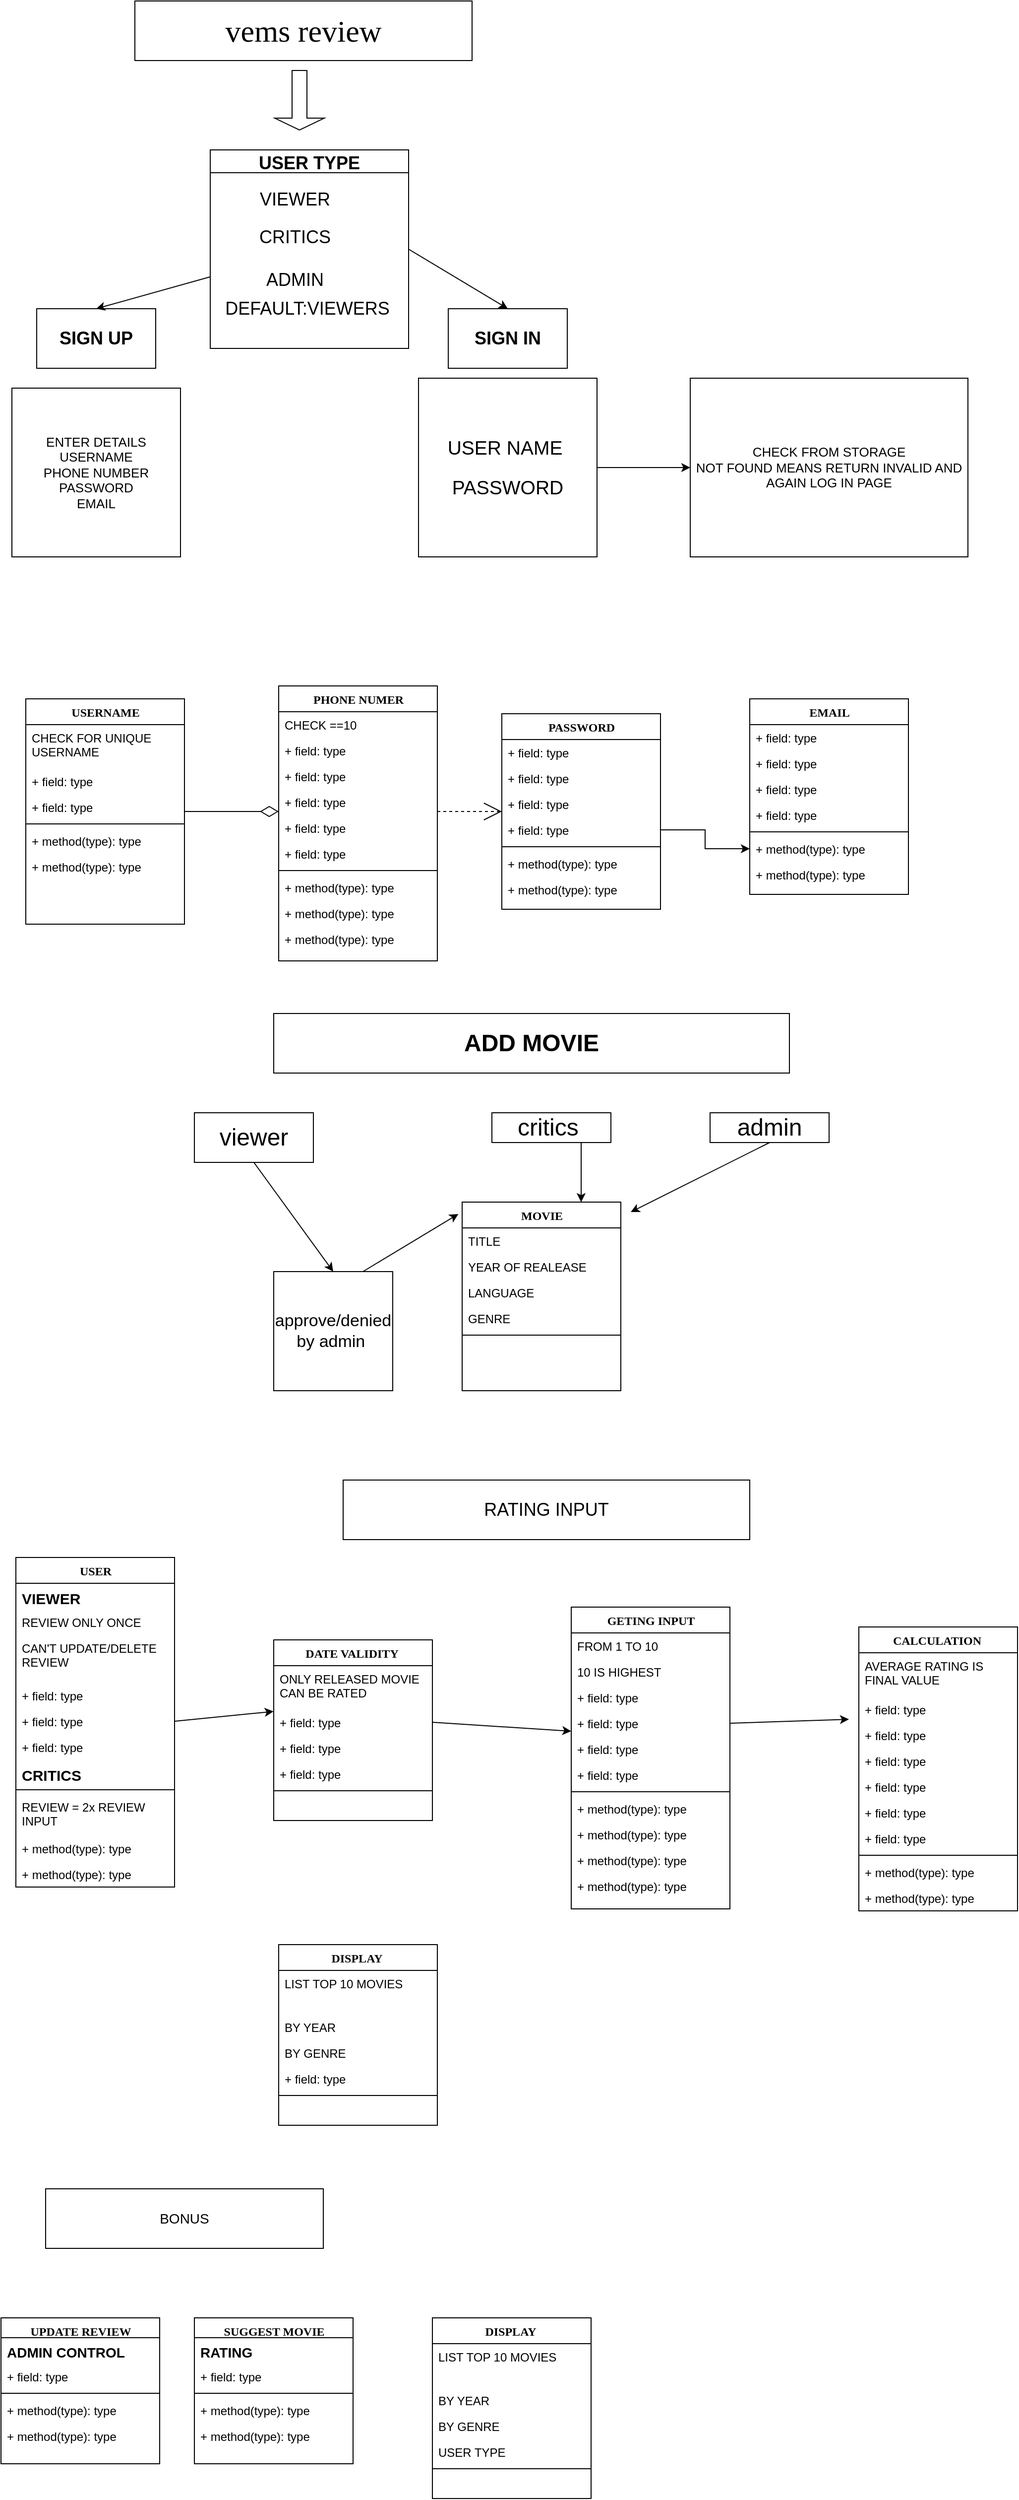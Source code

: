 <mxfile version="20.5.1" type="github">
  <diagram name="Page-1" id="9f46799a-70d6-7492-0946-bef42562c5a5">
    <mxGraphModel dx="2076" dy="2000" grid="1" gridSize="10" guides="1" tooltips="1" connect="1" arrows="1" fold="1" page="1" pageScale="1" pageWidth="1100" pageHeight="850" background="none" math="0" shadow="0">
      <root>
        <mxCell id="0" />
        <mxCell id="1" parent="0" />
        <mxCell id="78961159f06e98e8-17" value="USERNAME" style="swimlane;html=1;fontStyle=1;align=center;verticalAlign=top;childLayout=stackLayout;horizontal=1;startSize=26;horizontalStack=0;resizeParent=1;resizeLast=0;collapsible=1;marginBottom=0;swimlaneFillColor=#ffffff;rounded=0;shadow=0;comic=0;labelBackgroundColor=none;strokeWidth=1;fillColor=none;fontFamily=Verdana;fontSize=12" parent="1" vertex="1">
          <mxGeometry x="100" y="-137" width="160" height="227" as="geometry" />
        </mxCell>
        <mxCell id="78961159f06e98e8-23" value="CHECK FOR UNIQUE USERNAME" style="text;html=1;strokeColor=none;fillColor=none;align=left;verticalAlign=top;spacingLeft=4;spacingRight=4;whiteSpace=wrap;overflow=hidden;rotatable=0;points=[[0,0.5],[1,0.5]];portConstraint=eastwest;" parent="78961159f06e98e8-17" vertex="1">
          <mxGeometry y="26" width="160" height="44" as="geometry" />
        </mxCell>
        <mxCell id="78961159f06e98e8-26" value="+ field: type" style="text;html=1;strokeColor=none;fillColor=none;align=left;verticalAlign=top;spacingLeft=4;spacingRight=4;whiteSpace=wrap;overflow=hidden;rotatable=0;points=[[0,0.5],[1,0.5]];portConstraint=eastwest;" parent="78961159f06e98e8-17" vertex="1">
          <mxGeometry y="70" width="160" height="26" as="geometry" />
        </mxCell>
        <mxCell id="78961159f06e98e8-24" value="+ field: type" style="text;html=1;strokeColor=none;fillColor=none;align=left;verticalAlign=top;spacingLeft=4;spacingRight=4;whiteSpace=wrap;overflow=hidden;rotatable=0;points=[[0,0.5],[1,0.5]];portConstraint=eastwest;" parent="78961159f06e98e8-17" vertex="1">
          <mxGeometry y="96" width="160" height="26" as="geometry" />
        </mxCell>
        <mxCell id="78961159f06e98e8-19" value="" style="line;html=1;strokeWidth=1;fillColor=none;align=left;verticalAlign=middle;spacingTop=-1;spacingLeft=3;spacingRight=3;rotatable=0;labelPosition=right;points=[];portConstraint=eastwest;" parent="78961159f06e98e8-17" vertex="1">
          <mxGeometry y="122" width="160" height="8" as="geometry" />
        </mxCell>
        <mxCell id="78961159f06e98e8-20" value="+ method(type): type" style="text;html=1;strokeColor=none;fillColor=none;align=left;verticalAlign=top;spacingLeft=4;spacingRight=4;whiteSpace=wrap;overflow=hidden;rotatable=0;points=[[0,0.5],[1,0.5]];portConstraint=eastwest;" parent="78961159f06e98e8-17" vertex="1">
          <mxGeometry y="130" width="160" height="26" as="geometry" />
        </mxCell>
        <mxCell id="78961159f06e98e8-27" value="+ method(type): type" style="text;html=1;strokeColor=none;fillColor=none;align=left;verticalAlign=top;spacingLeft=4;spacingRight=4;whiteSpace=wrap;overflow=hidden;rotatable=0;points=[[0,0.5],[1,0.5]];portConstraint=eastwest;" parent="78961159f06e98e8-17" vertex="1">
          <mxGeometry y="156" width="160" height="26" as="geometry" />
        </mxCell>
        <mxCell id="78961159f06e98e8-122" style="edgeStyle=elbowEdgeStyle;html=1;labelBackgroundColor=none;startFill=0;startSize=8;endArrow=open;endFill=0;endSize=16;fontFamily=Verdana;fontSize=12;elbow=vertical;dashed=1;" parent="1" source="78961159f06e98e8-30" target="78961159f06e98e8-43" edge="1">
          <mxGeometry relative="1" as="geometry" />
        </mxCell>
        <mxCell id="78961159f06e98e8-30" value="PHONE NUMER" style="swimlane;html=1;fontStyle=1;align=center;verticalAlign=top;childLayout=stackLayout;horizontal=1;startSize=26;horizontalStack=0;resizeParent=1;resizeLast=0;collapsible=1;marginBottom=0;swimlaneFillColor=#ffffff;rounded=0;shadow=0;comic=0;labelBackgroundColor=none;strokeWidth=1;fillColor=none;fontFamily=Verdana;fontSize=12" parent="1" vertex="1">
          <mxGeometry x="355" y="-150" width="160" height="277" as="geometry" />
        </mxCell>
        <mxCell id="78961159f06e98e8-31" value="CHECK ==10" style="text;html=1;strokeColor=none;fillColor=none;align=left;verticalAlign=top;spacingLeft=4;spacingRight=4;whiteSpace=wrap;overflow=hidden;rotatable=0;points=[[0,0.5],[1,0.5]];portConstraint=eastwest;" parent="78961159f06e98e8-30" vertex="1">
          <mxGeometry y="26" width="160" height="26" as="geometry" />
        </mxCell>
        <mxCell id="78961159f06e98e8-32" value="+ field: type" style="text;html=1;strokeColor=none;fillColor=none;align=left;verticalAlign=top;spacingLeft=4;spacingRight=4;whiteSpace=wrap;overflow=hidden;rotatable=0;points=[[0,0.5],[1,0.5]];portConstraint=eastwest;" parent="78961159f06e98e8-30" vertex="1">
          <mxGeometry y="52" width="160" height="26" as="geometry" />
        </mxCell>
        <mxCell id="78961159f06e98e8-33" value="+ field: type" style="text;html=1;strokeColor=none;fillColor=none;align=left;verticalAlign=top;spacingLeft=4;spacingRight=4;whiteSpace=wrap;overflow=hidden;rotatable=0;points=[[0,0.5],[1,0.5]];portConstraint=eastwest;" parent="78961159f06e98e8-30" vertex="1">
          <mxGeometry y="78" width="160" height="26" as="geometry" />
        </mxCell>
        <mxCell id="78961159f06e98e8-34" value="+ field: type" style="text;html=1;strokeColor=none;fillColor=none;align=left;verticalAlign=top;spacingLeft=4;spacingRight=4;whiteSpace=wrap;overflow=hidden;rotatable=0;points=[[0,0.5],[1,0.5]];portConstraint=eastwest;" parent="78961159f06e98e8-30" vertex="1">
          <mxGeometry y="104" width="160" height="26" as="geometry" />
        </mxCell>
        <mxCell id="78961159f06e98e8-36" value="+ field: type" style="text;html=1;strokeColor=none;fillColor=none;align=left;verticalAlign=top;spacingLeft=4;spacingRight=4;whiteSpace=wrap;overflow=hidden;rotatable=0;points=[[0,0.5],[1,0.5]];portConstraint=eastwest;" parent="78961159f06e98e8-30" vertex="1">
          <mxGeometry y="130" width="160" height="26" as="geometry" />
        </mxCell>
        <mxCell id="78961159f06e98e8-37" value="+ field: type" style="text;html=1;strokeColor=none;fillColor=none;align=left;verticalAlign=top;spacingLeft=4;spacingRight=4;whiteSpace=wrap;overflow=hidden;rotatable=0;points=[[0,0.5],[1,0.5]];portConstraint=eastwest;" parent="78961159f06e98e8-30" vertex="1">
          <mxGeometry y="156" width="160" height="26" as="geometry" />
        </mxCell>
        <mxCell id="78961159f06e98e8-38" value="" style="line;html=1;strokeWidth=1;fillColor=none;align=left;verticalAlign=middle;spacingTop=-1;spacingLeft=3;spacingRight=3;rotatable=0;labelPosition=right;points=[];portConstraint=eastwest;" parent="78961159f06e98e8-30" vertex="1">
          <mxGeometry y="182" width="160" height="8" as="geometry" />
        </mxCell>
        <mxCell id="78961159f06e98e8-39" value="+ method(type): type" style="text;html=1;strokeColor=none;fillColor=none;align=left;verticalAlign=top;spacingLeft=4;spacingRight=4;whiteSpace=wrap;overflow=hidden;rotatable=0;points=[[0,0.5],[1,0.5]];portConstraint=eastwest;" parent="78961159f06e98e8-30" vertex="1">
          <mxGeometry y="190" width="160" height="26" as="geometry" />
        </mxCell>
        <mxCell id="78961159f06e98e8-40" value="+ method(type): type" style="text;html=1;strokeColor=none;fillColor=none;align=left;verticalAlign=top;spacingLeft=4;spacingRight=4;whiteSpace=wrap;overflow=hidden;rotatable=0;points=[[0,0.5],[1,0.5]];portConstraint=eastwest;" parent="78961159f06e98e8-30" vertex="1">
          <mxGeometry y="216" width="160" height="26" as="geometry" />
        </mxCell>
        <mxCell id="78961159f06e98e8-42" value="+ method(type): type" style="text;html=1;strokeColor=none;fillColor=none;align=left;verticalAlign=top;spacingLeft=4;spacingRight=4;whiteSpace=wrap;overflow=hidden;rotatable=0;points=[[0,0.5],[1,0.5]];portConstraint=eastwest;" parent="78961159f06e98e8-30" vertex="1">
          <mxGeometry y="242" width="160" height="26" as="geometry" />
        </mxCell>
        <mxCell id="78961159f06e98e8-43" value="PASSWORD" style="swimlane;html=1;fontStyle=1;align=center;verticalAlign=top;childLayout=stackLayout;horizontal=1;startSize=26;horizontalStack=0;resizeParent=1;resizeLast=0;collapsible=1;marginBottom=0;swimlaneFillColor=#ffffff;rounded=0;shadow=0;comic=0;labelBackgroundColor=none;strokeWidth=1;fillColor=none;fontFamily=Verdana;fontSize=12" parent="1" vertex="1">
          <mxGeometry x="580" y="-122" width="160" height="197" as="geometry" />
        </mxCell>
        <mxCell id="78961159f06e98e8-44" value="+ field: type" style="text;html=1;strokeColor=none;fillColor=none;align=left;verticalAlign=top;spacingLeft=4;spacingRight=4;whiteSpace=wrap;overflow=hidden;rotatable=0;points=[[0,0.5],[1,0.5]];portConstraint=eastwest;" parent="78961159f06e98e8-43" vertex="1">
          <mxGeometry y="26" width="160" height="26" as="geometry" />
        </mxCell>
        <mxCell id="78961159f06e98e8-45" value="+ field: type" style="text;html=1;strokeColor=none;fillColor=none;align=left;verticalAlign=top;spacingLeft=4;spacingRight=4;whiteSpace=wrap;overflow=hidden;rotatable=0;points=[[0,0.5],[1,0.5]];portConstraint=eastwest;" parent="78961159f06e98e8-43" vertex="1">
          <mxGeometry y="52" width="160" height="26" as="geometry" />
        </mxCell>
        <mxCell id="78961159f06e98e8-49" value="+ field: type" style="text;html=1;strokeColor=none;fillColor=none;align=left;verticalAlign=top;spacingLeft=4;spacingRight=4;whiteSpace=wrap;overflow=hidden;rotatable=0;points=[[0,0.5],[1,0.5]];portConstraint=eastwest;" parent="78961159f06e98e8-43" vertex="1">
          <mxGeometry y="78" width="160" height="26" as="geometry" />
        </mxCell>
        <mxCell id="78961159f06e98e8-50" value="+ field: type" style="text;html=1;strokeColor=none;fillColor=none;align=left;verticalAlign=top;spacingLeft=4;spacingRight=4;whiteSpace=wrap;overflow=hidden;rotatable=0;points=[[0,0.5],[1,0.5]];portConstraint=eastwest;" parent="78961159f06e98e8-43" vertex="1">
          <mxGeometry y="104" width="160" height="26" as="geometry" />
        </mxCell>
        <mxCell id="78961159f06e98e8-51" value="" style="line;html=1;strokeWidth=1;fillColor=none;align=left;verticalAlign=middle;spacingTop=-1;spacingLeft=3;spacingRight=3;rotatable=0;labelPosition=right;points=[];portConstraint=eastwest;" parent="78961159f06e98e8-43" vertex="1">
          <mxGeometry y="130" width="160" height="8" as="geometry" />
        </mxCell>
        <mxCell id="78961159f06e98e8-52" value="+ method(type): type" style="text;html=1;strokeColor=none;fillColor=none;align=left;verticalAlign=top;spacingLeft=4;spacingRight=4;whiteSpace=wrap;overflow=hidden;rotatable=0;points=[[0,0.5],[1,0.5]];portConstraint=eastwest;" parent="78961159f06e98e8-43" vertex="1">
          <mxGeometry y="138" width="160" height="26" as="geometry" />
        </mxCell>
        <mxCell id="78961159f06e98e8-53" value="+ method(type): type" style="text;html=1;strokeColor=none;fillColor=none;align=left;verticalAlign=top;spacingLeft=4;spacingRight=4;whiteSpace=wrap;overflow=hidden;rotatable=0;points=[[0,0.5],[1,0.5]];portConstraint=eastwest;" parent="78961159f06e98e8-43" vertex="1">
          <mxGeometry y="164" width="160" height="26" as="geometry" />
        </mxCell>
        <mxCell id="78961159f06e98e8-56" value="MOVIE" style="swimlane;html=1;fontStyle=1;align=center;verticalAlign=top;childLayout=stackLayout;horizontal=1;startSize=26;horizontalStack=0;resizeParent=1;resizeLast=0;collapsible=1;marginBottom=0;swimlaneFillColor=#ffffff;rounded=0;shadow=0;comic=0;labelBackgroundColor=none;strokeWidth=1;fillColor=none;fontFamily=Verdana;fontSize=12" parent="1" vertex="1">
          <mxGeometry x="540" y="370" width="160" height="190" as="geometry" />
        </mxCell>
        <mxCell id="78961159f06e98e8-58" value="TITLE" style="text;html=1;strokeColor=none;fillColor=none;align=left;verticalAlign=top;spacingLeft=4;spacingRight=4;whiteSpace=wrap;overflow=hidden;rotatable=0;points=[[0,0.5],[1,0.5]];portConstraint=eastwest;" parent="78961159f06e98e8-56" vertex="1">
          <mxGeometry y="26" width="160" height="26" as="geometry" />
        </mxCell>
        <mxCell id="78961159f06e98e8-57" value="YEAR OF REALEASE" style="text;html=1;strokeColor=none;fillColor=none;align=left;verticalAlign=top;spacingLeft=4;spacingRight=4;whiteSpace=wrap;overflow=hidden;rotatable=0;points=[[0,0.5],[1,0.5]];portConstraint=eastwest;" parent="78961159f06e98e8-56" vertex="1">
          <mxGeometry y="52" width="160" height="26" as="geometry" />
        </mxCell>
        <mxCell id="78961159f06e98e8-59" value="LANGUAGE" style="text;html=1;strokeColor=none;fillColor=none;align=left;verticalAlign=top;spacingLeft=4;spacingRight=4;whiteSpace=wrap;overflow=hidden;rotatable=0;points=[[0,0.5],[1,0.5]];portConstraint=eastwest;" parent="78961159f06e98e8-56" vertex="1">
          <mxGeometry y="78" width="160" height="26" as="geometry" />
        </mxCell>
        <mxCell id="78961159f06e98e8-61" value="GENRE" style="text;html=1;strokeColor=none;fillColor=none;align=left;verticalAlign=top;spacingLeft=4;spacingRight=4;whiteSpace=wrap;overflow=hidden;rotatable=0;points=[[0,0.5],[1,0.5]];portConstraint=eastwest;" parent="78961159f06e98e8-56" vertex="1">
          <mxGeometry y="104" width="160" height="26" as="geometry" />
        </mxCell>
        <mxCell id="78961159f06e98e8-64" value="" style="line;html=1;strokeWidth=1;fillColor=none;align=left;verticalAlign=middle;spacingTop=-1;spacingLeft=3;spacingRight=3;rotatable=0;labelPosition=right;points=[];portConstraint=eastwest;" parent="78961159f06e98e8-56" vertex="1">
          <mxGeometry y="130" width="160" height="8" as="geometry" />
        </mxCell>
        <mxCell id="78961159f06e98e8-69" value="USER" style="swimlane;html=1;fontStyle=1;align=center;verticalAlign=top;childLayout=stackLayout;horizontal=1;startSize=26;horizontalStack=0;resizeParent=1;resizeLast=0;collapsible=1;marginBottom=0;swimlaneFillColor=#ffffff;rounded=0;shadow=0;comic=0;labelBackgroundColor=none;strokeWidth=1;fillColor=none;fontFamily=Verdana;fontSize=12" parent="1" vertex="1">
          <mxGeometry x="90" y="728.0" width="160" height="332" as="geometry" />
        </mxCell>
        <mxCell id="78961159f06e98e8-75" value="&lt;b&gt;&lt;font style=&quot;font-size: 15px;&quot;&gt;VIEWER&lt;/font&gt;&lt;/b&gt;" style="text;html=1;strokeColor=none;fillColor=none;align=left;verticalAlign=top;spacingLeft=4;spacingRight=4;whiteSpace=wrap;overflow=hidden;rotatable=0;points=[[0,0.5],[1,0.5]];portConstraint=eastwest;" parent="78961159f06e98e8-69" vertex="1">
          <mxGeometry y="26" width="160" height="26" as="geometry" />
        </mxCell>
        <mxCell id="78961159f06e98e8-70" value="REVIEW ONLY ONCE" style="text;html=1;strokeColor=none;fillColor=none;align=left;verticalAlign=top;spacingLeft=4;spacingRight=4;whiteSpace=wrap;overflow=hidden;rotatable=0;points=[[0,0.5],[1,0.5]];portConstraint=eastwest;" parent="78961159f06e98e8-69" vertex="1">
          <mxGeometry y="52" width="160" height="26" as="geometry" />
        </mxCell>
        <mxCell id="78961159f06e98e8-72" value="CAN&#39;T UPDATE/DELETE REVIEW" style="text;html=1;strokeColor=none;fillColor=none;align=left;verticalAlign=top;spacingLeft=4;spacingRight=4;whiteSpace=wrap;overflow=hidden;rotatable=0;points=[[0,0.5],[1,0.5]];portConstraint=eastwest;" parent="78961159f06e98e8-69" vertex="1">
          <mxGeometry y="78" width="160" height="48" as="geometry" />
        </mxCell>
        <mxCell id="78961159f06e98e8-74" value="+ field: type" style="text;html=1;strokeColor=none;fillColor=none;align=left;verticalAlign=top;spacingLeft=4;spacingRight=4;whiteSpace=wrap;overflow=hidden;rotatable=0;points=[[0,0.5],[1,0.5]];portConstraint=eastwest;" parent="78961159f06e98e8-69" vertex="1">
          <mxGeometry y="126" width="160" height="26" as="geometry" />
        </mxCell>
        <mxCell id="78961159f06e98e8-71" value="+ field: type" style="text;html=1;strokeColor=none;fillColor=none;align=left;verticalAlign=top;spacingLeft=4;spacingRight=4;whiteSpace=wrap;overflow=hidden;rotatable=0;points=[[0,0.5],[1,0.5]];portConstraint=eastwest;" parent="78961159f06e98e8-69" vertex="1">
          <mxGeometry y="152" width="160" height="26" as="geometry" />
        </mxCell>
        <mxCell id="78961159f06e98e8-76" value="+ field: type" style="text;html=1;strokeColor=none;fillColor=none;align=left;verticalAlign=top;spacingLeft=4;spacingRight=4;whiteSpace=wrap;overflow=hidden;rotatable=0;points=[[0,0.5],[1,0.5]];portConstraint=eastwest;" parent="78961159f06e98e8-69" vertex="1">
          <mxGeometry y="178" width="160" height="26" as="geometry" />
        </mxCell>
        <mxCell id="78961159f06e98e8-78" value="&lt;b&gt;&lt;font style=&quot;font-size: 15px;&quot;&gt;CRITICS&lt;/font&gt;&lt;/b&gt;" style="text;html=1;strokeColor=none;fillColor=none;align=left;verticalAlign=top;spacingLeft=4;spacingRight=4;whiteSpace=wrap;overflow=hidden;rotatable=0;points=[[0,0.5],[1,0.5]];portConstraint=eastwest;" parent="78961159f06e98e8-69" vertex="1">
          <mxGeometry y="204" width="160" height="26" as="geometry" />
        </mxCell>
        <mxCell id="78961159f06e98e8-77" value="" style="line;html=1;strokeWidth=1;fillColor=none;align=left;verticalAlign=middle;spacingTop=-1;spacingLeft=3;spacingRight=3;rotatable=0;labelPosition=right;points=[];portConstraint=eastwest;" parent="78961159f06e98e8-69" vertex="1">
          <mxGeometry y="230" width="160" height="8" as="geometry" />
        </mxCell>
        <mxCell id="78961159f06e98e8-79" value="REVIEW = 2x REVIEW INPUT" style="text;html=1;strokeColor=none;fillColor=none;align=left;verticalAlign=top;spacingLeft=4;spacingRight=4;whiteSpace=wrap;overflow=hidden;rotatable=0;points=[[0,0.5],[1,0.5]];portConstraint=eastwest;" parent="78961159f06e98e8-69" vertex="1">
          <mxGeometry y="238" width="160" height="42" as="geometry" />
        </mxCell>
        <mxCell id="78961159f06e98e8-80" value="+ method(type): type" style="text;html=1;strokeColor=none;fillColor=none;align=left;verticalAlign=top;spacingLeft=4;spacingRight=4;whiteSpace=wrap;overflow=hidden;rotatable=0;points=[[0,0.5],[1,0.5]];portConstraint=eastwest;" parent="78961159f06e98e8-69" vertex="1">
          <mxGeometry y="280" width="160" height="26" as="geometry" />
        </mxCell>
        <mxCell id="78961159f06e98e8-81" value="+ method(type): type" style="text;html=1;strokeColor=none;fillColor=none;align=left;verticalAlign=top;spacingLeft=4;spacingRight=4;whiteSpace=wrap;overflow=hidden;rotatable=0;points=[[0,0.5],[1,0.5]];portConstraint=eastwest;" parent="78961159f06e98e8-69" vertex="1">
          <mxGeometry y="306" width="160" height="26" as="geometry" />
        </mxCell>
        <mxCell id="78961159f06e98e8-82" value="CALCULATION&amp;nbsp;" style="swimlane;html=1;fontStyle=1;align=center;verticalAlign=top;childLayout=stackLayout;horizontal=1;startSize=26;horizontalStack=0;resizeParent=1;resizeLast=0;collapsible=1;marginBottom=0;swimlaneFillColor=#ffffff;rounded=0;shadow=0;comic=0;labelBackgroundColor=none;strokeWidth=1;fillColor=none;fontFamily=Verdana;fontSize=12" parent="1" vertex="1">
          <mxGeometry x="940" y="798" width="160" height="286" as="geometry" />
        </mxCell>
        <mxCell id="78961159f06e98e8-83" value="AVERAGE RATING IS FINAL VALUE" style="text;html=1;strokeColor=none;fillColor=none;align=left;verticalAlign=top;spacingLeft=4;spacingRight=4;whiteSpace=wrap;overflow=hidden;rotatable=0;points=[[0,0.5],[1,0.5]];portConstraint=eastwest;" parent="78961159f06e98e8-82" vertex="1">
          <mxGeometry y="26" width="160" height="44" as="geometry" />
        </mxCell>
        <mxCell id="78961159f06e98e8-84" value="+ field: type" style="text;html=1;strokeColor=none;fillColor=none;align=left;verticalAlign=top;spacingLeft=4;spacingRight=4;whiteSpace=wrap;overflow=hidden;rotatable=0;points=[[0,0.5],[1,0.5]];portConstraint=eastwest;" parent="78961159f06e98e8-82" vertex="1">
          <mxGeometry y="70" width="160" height="26" as="geometry" />
        </mxCell>
        <mxCell id="78961159f06e98e8-85" value="+ field: type" style="text;html=1;strokeColor=none;fillColor=none;align=left;verticalAlign=top;spacingLeft=4;spacingRight=4;whiteSpace=wrap;overflow=hidden;rotatable=0;points=[[0,0.5],[1,0.5]];portConstraint=eastwest;" parent="78961159f06e98e8-82" vertex="1">
          <mxGeometry y="96" width="160" height="26" as="geometry" />
        </mxCell>
        <mxCell id="78961159f06e98e8-86" value="+ field: type" style="text;html=1;strokeColor=none;fillColor=none;align=left;verticalAlign=top;spacingLeft=4;spacingRight=4;whiteSpace=wrap;overflow=hidden;rotatable=0;points=[[0,0.5],[1,0.5]];portConstraint=eastwest;" parent="78961159f06e98e8-82" vertex="1">
          <mxGeometry y="122" width="160" height="26" as="geometry" />
        </mxCell>
        <mxCell id="78961159f06e98e8-87" value="+ field: type" style="text;html=1;strokeColor=none;fillColor=none;align=left;verticalAlign=top;spacingLeft=4;spacingRight=4;whiteSpace=wrap;overflow=hidden;rotatable=0;points=[[0,0.5],[1,0.5]];portConstraint=eastwest;" parent="78961159f06e98e8-82" vertex="1">
          <mxGeometry y="148" width="160" height="26" as="geometry" />
        </mxCell>
        <mxCell id="78961159f06e98e8-88" value="+ field: type" style="text;html=1;strokeColor=none;fillColor=none;align=left;verticalAlign=top;spacingLeft=4;spacingRight=4;whiteSpace=wrap;overflow=hidden;rotatable=0;points=[[0,0.5],[1,0.5]];portConstraint=eastwest;" parent="78961159f06e98e8-82" vertex="1">
          <mxGeometry y="174" width="160" height="26" as="geometry" />
        </mxCell>
        <mxCell id="78961159f06e98e8-89" value="+ field: type" style="text;html=1;strokeColor=none;fillColor=none;align=left;verticalAlign=top;spacingLeft=4;spacingRight=4;whiteSpace=wrap;overflow=hidden;rotatable=0;points=[[0,0.5],[1,0.5]];portConstraint=eastwest;" parent="78961159f06e98e8-82" vertex="1">
          <mxGeometry y="200" width="160" height="26" as="geometry" />
        </mxCell>
        <mxCell id="78961159f06e98e8-90" value="" style="line;html=1;strokeWidth=1;fillColor=none;align=left;verticalAlign=middle;spacingTop=-1;spacingLeft=3;spacingRight=3;rotatable=0;labelPosition=right;points=[];portConstraint=eastwest;" parent="78961159f06e98e8-82" vertex="1">
          <mxGeometry y="226" width="160" height="8" as="geometry" />
        </mxCell>
        <mxCell id="78961159f06e98e8-91" value="+ method(type): type" style="text;html=1;strokeColor=none;fillColor=none;align=left;verticalAlign=top;spacingLeft=4;spacingRight=4;whiteSpace=wrap;overflow=hidden;rotatable=0;points=[[0,0.5],[1,0.5]];portConstraint=eastwest;" parent="78961159f06e98e8-82" vertex="1">
          <mxGeometry y="234" width="160" height="26" as="geometry" />
        </mxCell>
        <mxCell id="78961159f06e98e8-94" value="+ method(type): type" style="text;html=1;strokeColor=none;fillColor=none;align=left;verticalAlign=top;spacingLeft=4;spacingRight=4;whiteSpace=wrap;overflow=hidden;rotatable=0;points=[[0,0.5],[1,0.5]];portConstraint=eastwest;" parent="78961159f06e98e8-82" vertex="1">
          <mxGeometry y="260" width="160" height="26" as="geometry" />
        </mxCell>
        <mxCell id="78961159f06e98e8-95" value="DATE VALIDITY&amp;nbsp;" style="swimlane;html=1;fontStyle=1;align=center;verticalAlign=top;childLayout=stackLayout;horizontal=1;startSize=26;horizontalStack=0;resizeParent=1;resizeLast=0;collapsible=1;marginBottom=0;swimlaneFillColor=#ffffff;rounded=0;shadow=0;comic=0;labelBackgroundColor=none;strokeWidth=1;fillColor=none;fontFamily=Verdana;fontSize=12" parent="1" vertex="1">
          <mxGeometry x="350" y="811" width="160" height="182" as="geometry" />
        </mxCell>
        <mxCell id="78961159f06e98e8-96" value="ONLY RELEASED MOVIE CAN BE RATED" style="text;html=1;strokeColor=none;fillColor=none;align=left;verticalAlign=top;spacingLeft=4;spacingRight=4;whiteSpace=wrap;overflow=hidden;rotatable=0;points=[[0,0.5],[1,0.5]];portConstraint=eastwest;" parent="78961159f06e98e8-95" vertex="1">
          <mxGeometry y="26" width="160" height="44" as="geometry" />
        </mxCell>
        <mxCell id="78961159f06e98e8-97" value="+ field: type" style="text;html=1;strokeColor=none;fillColor=none;align=left;verticalAlign=top;spacingLeft=4;spacingRight=4;whiteSpace=wrap;overflow=hidden;rotatable=0;points=[[0,0.5],[1,0.5]];portConstraint=eastwest;" parent="78961159f06e98e8-95" vertex="1">
          <mxGeometry y="70" width="160" height="26" as="geometry" />
        </mxCell>
        <mxCell id="78961159f06e98e8-98" value="+ field: type" style="text;html=1;strokeColor=none;fillColor=none;align=left;verticalAlign=top;spacingLeft=4;spacingRight=4;whiteSpace=wrap;overflow=hidden;rotatable=0;points=[[0,0.5],[1,0.5]];portConstraint=eastwest;" parent="78961159f06e98e8-95" vertex="1">
          <mxGeometry y="96" width="160" height="26" as="geometry" />
        </mxCell>
        <mxCell id="78961159f06e98e8-102" value="+ field: type" style="text;html=1;strokeColor=none;fillColor=none;align=left;verticalAlign=top;spacingLeft=4;spacingRight=4;whiteSpace=wrap;overflow=hidden;rotatable=0;points=[[0,0.5],[1,0.5]];portConstraint=eastwest;" parent="78961159f06e98e8-95" vertex="1">
          <mxGeometry y="122" width="160" height="26" as="geometry" />
        </mxCell>
        <mxCell id="78961159f06e98e8-103" value="" style="line;html=1;strokeWidth=1;fillColor=none;align=left;verticalAlign=middle;spacingTop=-1;spacingLeft=3;spacingRight=3;rotatable=0;labelPosition=right;points=[];portConstraint=eastwest;" parent="78961159f06e98e8-95" vertex="1">
          <mxGeometry y="148" width="160" height="8" as="geometry" />
        </mxCell>
        <mxCell id="78961159f06e98e8-104" value="+ method(type): type" style="text;html=1;strokeColor=none;fillColor=none;align=left;verticalAlign=top;spacingLeft=4;spacingRight=4;whiteSpace=wrap;overflow=hidden;rotatable=0;points=[[0,0.5],[1,0.5]];portConstraint=eastwest;" parent="78961159f06e98e8-95" vertex="1">
          <mxGeometry y="156" width="160" height="6" as="geometry" />
        </mxCell>
        <mxCell id="78961159f06e98e8-108" value="UPDATE REVIEW" style="swimlane;html=1;fontStyle=1;align=center;verticalAlign=top;childLayout=stackLayout;horizontal=1;startSize=20;horizontalStack=0;resizeParent=1;resizeLast=0;collapsible=1;marginBottom=0;swimlaneFillColor=#ffffff;rounded=0;shadow=0;comic=0;labelBackgroundColor=none;strokeWidth=1;fillColor=none;fontFamily=Verdana;fontSize=12" parent="1" vertex="1">
          <mxGeometry x="75" y="1494.0" width="160" height="147" as="geometry" />
        </mxCell>
        <mxCell id="78961159f06e98e8-109" value="&lt;b&gt;&lt;font style=&quot;font-size: 14px;&quot;&gt;ADMIN CONTROL&lt;/font&gt;&lt;/b&gt;" style="text;html=1;strokeColor=none;fillColor=none;align=left;verticalAlign=top;spacingLeft=4;spacingRight=4;whiteSpace=wrap;overflow=hidden;rotatable=0;points=[[0,0.5],[1,0.5]];portConstraint=eastwest;" parent="78961159f06e98e8-108" vertex="1">
          <mxGeometry y="20" width="160" height="26" as="geometry" />
        </mxCell>
        <mxCell id="78961159f06e98e8-110" value="+ field: type" style="text;html=1;strokeColor=none;fillColor=none;align=left;verticalAlign=top;spacingLeft=4;spacingRight=4;whiteSpace=wrap;overflow=hidden;rotatable=0;points=[[0,0.5],[1,0.5]];portConstraint=eastwest;" parent="78961159f06e98e8-108" vertex="1">
          <mxGeometry y="46" width="160" height="26" as="geometry" />
        </mxCell>
        <mxCell id="78961159f06e98e8-116" value="" style="line;html=1;strokeWidth=1;fillColor=none;align=left;verticalAlign=middle;spacingTop=-1;spacingLeft=3;spacingRight=3;rotatable=0;labelPosition=right;points=[];portConstraint=eastwest;" parent="78961159f06e98e8-108" vertex="1">
          <mxGeometry y="72" width="160" height="8" as="geometry" />
        </mxCell>
        <mxCell id="78961159f06e98e8-117" value="+ method(type): type" style="text;html=1;strokeColor=none;fillColor=none;align=left;verticalAlign=top;spacingLeft=4;spacingRight=4;whiteSpace=wrap;overflow=hidden;rotatable=0;points=[[0,0.5],[1,0.5]];portConstraint=eastwest;" parent="78961159f06e98e8-108" vertex="1">
          <mxGeometry y="80" width="160" height="26" as="geometry" />
        </mxCell>
        <mxCell id="78961159f06e98e8-120" value="+ method(type): type" style="text;html=1;strokeColor=none;fillColor=none;align=left;verticalAlign=top;spacingLeft=4;spacingRight=4;whiteSpace=wrap;overflow=hidden;rotatable=0;points=[[0,0.5],[1,0.5]];portConstraint=eastwest;" parent="78961159f06e98e8-108" vertex="1">
          <mxGeometry y="106" width="160" height="26" as="geometry" />
        </mxCell>
        <mxCell id="78961159f06e98e8-121" style="edgeStyle=elbowEdgeStyle;html=1;labelBackgroundColor=none;startFill=0;startSize=8;endArrow=diamondThin;endFill=0;endSize=16;fontFamily=Verdana;fontSize=12;elbow=vertical;" parent="1" source="78961159f06e98e8-17" target="78961159f06e98e8-30" edge="1">
          <mxGeometry relative="1" as="geometry">
            <mxPoint x="260" y="39.882" as="sourcePoint" />
            <Array as="points">
              <mxPoint x="360" y="-23" />
            </Array>
          </mxGeometry>
        </mxCell>
        <mxCell id="sYFY0Qu50lyam46HtcYW-1" value="&lt;font face=&quot;Times New Roman&quot;&gt;&lt;span style=&quot;font-size: 31px;&quot;&gt;vems review&lt;/span&gt;&lt;/font&gt;" style="rounded=0;whiteSpace=wrap;html=1;" parent="1" vertex="1">
          <mxGeometry x="210" y="-840" width="340" height="60" as="geometry" />
        </mxCell>
        <mxCell id="sYFY0Qu50lyam46HtcYW-4" value="" style="shape=singleArrow;direction=south;whiteSpace=wrap;html=1;fontFamily=Times New Roman;fontSize=31;" parent="1" vertex="1">
          <mxGeometry x="351" y="-770" width="50" height="60" as="geometry" />
        </mxCell>
        <mxCell id="7-WyZozxblj0V6aCR82g-1" value="&lt;h2&gt;SIGN UP&lt;/h2&gt;" style="rounded=0;whiteSpace=wrap;html=1;" vertex="1" parent="1">
          <mxGeometry x="111" y="-530" width="120" height="60" as="geometry" />
        </mxCell>
        <mxCell id="7-WyZozxblj0V6aCR82g-2" value="&lt;b&gt;&lt;font style=&quot;font-size: 18px;&quot;&gt;SIGN IN&lt;/font&gt;&lt;/b&gt;" style="rounded=0;whiteSpace=wrap;html=1;" vertex="1" parent="1">
          <mxGeometry x="526" y="-530" width="120" height="60" as="geometry" />
        </mxCell>
        <mxCell id="7-WyZozxblj0V6aCR82g-3" value="ENTER DETAILS&lt;br&gt;USERNAME&lt;br&gt;PHONE NUMBER&lt;br&gt;PASSWORD&lt;br&gt;EMAIL" style="whiteSpace=wrap;html=1;aspect=fixed;fontSize=13;" vertex="1" parent="1">
          <mxGeometry x="86" y="-450" width="170" height="170" as="geometry" />
        </mxCell>
        <mxCell id="7-WyZozxblj0V6aCR82g-6" value="" style="edgeStyle=orthogonalEdgeStyle;rounded=0;orthogonalLoop=1;jettySize=auto;html=1;fontSize=13;entryX=0;entryY=0.5;entryDx=0;entryDy=0;" edge="1" parent="1" source="7-WyZozxblj0V6aCR82g-4" target="7-WyZozxblj0V6aCR82g-7">
          <mxGeometry relative="1" as="geometry">
            <mxPoint x="830" y="-380" as="targetPoint" />
          </mxGeometry>
        </mxCell>
        <mxCell id="7-WyZozxblj0V6aCR82g-4" value="&lt;h2&gt;&lt;span style=&quot;font-weight: normal;&quot;&gt;USER NAME&amp;nbsp;&lt;/span&gt;&lt;/h2&gt;&lt;h2&gt;&lt;span style=&quot;font-weight: normal;&quot;&gt;PASSWORD&lt;/span&gt;&lt;/h2&gt;" style="whiteSpace=wrap;html=1;aspect=fixed;fontSize=13;labelPosition=center;verticalLabelPosition=middle;align=center;verticalAlign=middle;" vertex="1" parent="1">
          <mxGeometry x="496" y="-460" width="180" height="180" as="geometry" />
        </mxCell>
        <mxCell id="7-WyZozxblj0V6aCR82g-7" value="CHECK FROM STORAGE&lt;br&gt;NOT FOUND MEANS RETURN INVALID AND AGAIN LOG IN PAGE" style="rounded=0;whiteSpace=wrap;html=1;fontSize=13;" vertex="1" parent="1">
          <mxGeometry x="770" y="-460" width="280" height="180" as="geometry" />
        </mxCell>
        <mxCell id="7-WyZozxblj0V6aCR82g-8" value="EMAIL" style="swimlane;html=1;fontStyle=1;align=center;verticalAlign=top;childLayout=stackLayout;horizontal=1;startSize=26;horizontalStack=0;resizeParent=1;resizeLast=0;collapsible=1;marginBottom=0;swimlaneFillColor=#ffffff;rounded=0;shadow=0;comic=0;labelBackgroundColor=none;strokeWidth=1;fillColor=none;fontFamily=Verdana;fontSize=12" vertex="1" parent="1">
          <mxGeometry x="830" y="-137" width="160" height="197" as="geometry" />
        </mxCell>
        <mxCell id="7-WyZozxblj0V6aCR82g-9" value="+ field: type" style="text;html=1;strokeColor=none;fillColor=none;align=left;verticalAlign=top;spacingLeft=4;spacingRight=4;whiteSpace=wrap;overflow=hidden;rotatable=0;points=[[0,0.5],[1,0.5]];portConstraint=eastwest;" vertex="1" parent="7-WyZozxblj0V6aCR82g-8">
          <mxGeometry y="26" width="160" height="26" as="geometry" />
        </mxCell>
        <mxCell id="7-WyZozxblj0V6aCR82g-10" value="+ field: type" style="text;html=1;strokeColor=none;fillColor=none;align=left;verticalAlign=top;spacingLeft=4;spacingRight=4;whiteSpace=wrap;overflow=hidden;rotatable=0;points=[[0,0.5],[1,0.5]];portConstraint=eastwest;" vertex="1" parent="7-WyZozxblj0V6aCR82g-8">
          <mxGeometry y="52" width="160" height="26" as="geometry" />
        </mxCell>
        <mxCell id="7-WyZozxblj0V6aCR82g-11" value="+ field: type" style="text;html=1;strokeColor=none;fillColor=none;align=left;verticalAlign=top;spacingLeft=4;spacingRight=4;whiteSpace=wrap;overflow=hidden;rotatable=0;points=[[0,0.5],[1,0.5]];portConstraint=eastwest;" vertex="1" parent="7-WyZozxblj0V6aCR82g-8">
          <mxGeometry y="78" width="160" height="26" as="geometry" />
        </mxCell>
        <mxCell id="7-WyZozxblj0V6aCR82g-12" value="+ field: type" style="text;html=1;strokeColor=none;fillColor=none;align=left;verticalAlign=top;spacingLeft=4;spacingRight=4;whiteSpace=wrap;overflow=hidden;rotatable=0;points=[[0,0.5],[1,0.5]];portConstraint=eastwest;" vertex="1" parent="7-WyZozxblj0V6aCR82g-8">
          <mxGeometry y="104" width="160" height="26" as="geometry" />
        </mxCell>
        <mxCell id="7-WyZozxblj0V6aCR82g-13" value="" style="line;html=1;strokeWidth=1;fillColor=none;align=left;verticalAlign=middle;spacingTop=-1;spacingLeft=3;spacingRight=3;rotatable=0;labelPosition=right;points=[];portConstraint=eastwest;" vertex="1" parent="7-WyZozxblj0V6aCR82g-8">
          <mxGeometry y="130" width="160" height="8" as="geometry" />
        </mxCell>
        <mxCell id="7-WyZozxblj0V6aCR82g-14" value="+ method(type): type" style="text;html=1;strokeColor=none;fillColor=none;align=left;verticalAlign=top;spacingLeft=4;spacingRight=4;whiteSpace=wrap;overflow=hidden;rotatable=0;points=[[0,0.5],[1,0.5]];portConstraint=eastwest;" vertex="1" parent="7-WyZozxblj0V6aCR82g-8">
          <mxGeometry y="138" width="160" height="26" as="geometry" />
        </mxCell>
        <mxCell id="7-WyZozxblj0V6aCR82g-15" value="+ method(type): type" style="text;html=1;strokeColor=none;fillColor=none;align=left;verticalAlign=top;spacingLeft=4;spacingRight=4;whiteSpace=wrap;overflow=hidden;rotatable=0;points=[[0,0.5],[1,0.5]];portConstraint=eastwest;" vertex="1" parent="7-WyZozxblj0V6aCR82g-8">
          <mxGeometry y="164" width="160" height="26" as="geometry" />
        </mxCell>
        <mxCell id="7-WyZozxblj0V6aCR82g-16" value="" style="edgeStyle=orthogonalEdgeStyle;rounded=0;orthogonalLoop=1;jettySize=auto;html=1;" edge="1" parent="1" source="78961159f06e98e8-50" target="7-WyZozxblj0V6aCR82g-14">
          <mxGeometry relative="1" as="geometry" />
        </mxCell>
        <mxCell id="7-WyZozxblj0V6aCR82g-17" value="&lt;b&gt;&lt;font style=&quot;font-size: 24px;&quot;&gt;ADD MOVIE&lt;/font&gt;&lt;/b&gt;" style="rounded=0;whiteSpace=wrap;html=1;" vertex="1" parent="1">
          <mxGeometry x="350" y="180" width="520" height="60" as="geometry" />
        </mxCell>
        <mxCell id="7-WyZozxblj0V6aCR82g-31" style="edgeStyle=none;rounded=0;orthogonalLoop=1;jettySize=auto;html=1;exitX=0.5;exitY=1;exitDx=0;exitDy=0;entryX=0.5;entryY=0;entryDx=0;entryDy=0;fontSize=17;" edge="1" parent="1" source="7-WyZozxblj0V6aCR82g-18" target="7-WyZozxblj0V6aCR82g-30">
          <mxGeometry relative="1" as="geometry" />
        </mxCell>
        <mxCell id="7-WyZozxblj0V6aCR82g-18" value="viewer" style="rounded=0;whiteSpace=wrap;html=1;fontSize=24;" vertex="1" parent="1">
          <mxGeometry x="270" y="280" width="120" height="50" as="geometry" />
        </mxCell>
        <mxCell id="7-WyZozxblj0V6aCR82g-27" style="edgeStyle=none;rounded=0;orthogonalLoop=1;jettySize=auto;html=1;exitX=0.75;exitY=1;exitDx=0;exitDy=0;entryX=0.75;entryY=0;entryDx=0;entryDy=0;fontSize=23;" edge="1" parent="1" source="7-WyZozxblj0V6aCR82g-19" target="78961159f06e98e8-56">
          <mxGeometry relative="1" as="geometry" />
        </mxCell>
        <mxCell id="7-WyZozxblj0V6aCR82g-19" value="critics&amp;nbsp;" style="rounded=0;whiteSpace=wrap;html=1;fontSize=24;" vertex="1" parent="1">
          <mxGeometry x="570" y="280" width="120" height="30" as="geometry" />
        </mxCell>
        <mxCell id="7-WyZozxblj0V6aCR82g-29" style="edgeStyle=none;rounded=0;orthogonalLoop=1;jettySize=auto;html=1;exitX=0.5;exitY=1;exitDx=0;exitDy=0;fontSize=23;" edge="1" parent="1" source="7-WyZozxblj0V6aCR82g-20">
          <mxGeometry relative="1" as="geometry">
            <mxPoint x="710" y="380" as="targetPoint" />
          </mxGeometry>
        </mxCell>
        <mxCell id="7-WyZozxblj0V6aCR82g-20" value="admin" style="rounded=0;whiteSpace=wrap;html=1;fontSize=24;" vertex="1" parent="1">
          <mxGeometry x="790" y="280" width="120" height="30" as="geometry" />
        </mxCell>
        <mxCell id="7-WyZozxblj0V6aCR82g-33" style="edgeStyle=none;rounded=0;orthogonalLoop=1;jettySize=auto;html=1;exitX=0.75;exitY=0;exitDx=0;exitDy=0;fontSize=17;entryX=-0.024;entryY=0.063;entryDx=0;entryDy=0;entryPerimeter=0;" edge="1" parent="1" source="7-WyZozxblj0V6aCR82g-30" target="78961159f06e98e8-56">
          <mxGeometry relative="1" as="geometry">
            <mxPoint x="470" y="423.333" as="targetPoint" />
          </mxGeometry>
        </mxCell>
        <mxCell id="7-WyZozxblj0V6aCR82g-30" value="approve/denied&lt;br style=&quot;font-size: 17px;&quot;&gt;by admin&amp;nbsp;" style="whiteSpace=wrap;html=1;aspect=fixed;fontSize=17;" vertex="1" parent="1">
          <mxGeometry x="350" y="440" width="120" height="120" as="geometry" />
        </mxCell>
        <mxCell id="7-WyZozxblj0V6aCR82g-49" style="edgeStyle=none;rounded=0;orthogonalLoop=1;jettySize=auto;html=1;entryX=0.5;entryY=0;entryDx=0;entryDy=0;fontSize=18;" edge="1" parent="1" source="7-WyZozxblj0V6aCR82g-45" target="7-WyZozxblj0V6aCR82g-1">
          <mxGeometry relative="1" as="geometry" />
        </mxCell>
        <mxCell id="7-WyZozxblj0V6aCR82g-50" style="edgeStyle=none;rounded=0;orthogonalLoop=1;jettySize=auto;html=1;exitX=1;exitY=0.5;exitDx=0;exitDy=0;entryX=0.5;entryY=0;entryDx=0;entryDy=0;fontSize=18;" edge="1" parent="1" source="7-WyZozxblj0V6aCR82g-45" target="7-WyZozxblj0V6aCR82g-2">
          <mxGeometry relative="1" as="geometry" />
        </mxCell>
        <mxCell id="7-WyZozxblj0V6aCR82g-45" value="USER TYPE" style="swimlane;fontSize=18;" vertex="1" parent="1">
          <mxGeometry x="286" y="-690" width="200" height="200" as="geometry" />
        </mxCell>
        <mxCell id="7-WyZozxblj0V6aCR82g-47" value="VIEWER" style="text;html=1;align=center;verticalAlign=middle;resizable=0;points=[];autosize=1;strokeColor=none;fillColor=none;fontSize=18;" vertex="1" parent="7-WyZozxblj0V6aCR82g-45">
          <mxGeometry x="40" y="30" width="90" height="40" as="geometry" />
        </mxCell>
        <mxCell id="7-WyZozxblj0V6aCR82g-48" value="CRITICS&lt;br&gt;&lt;br&gt;ADMIN" style="text;html=1;align=center;verticalAlign=middle;resizable=0;points=[];autosize=1;strokeColor=none;fillColor=none;fontSize=18;" vertex="1" parent="7-WyZozxblj0V6aCR82g-45">
          <mxGeometry x="35" y="70" width="100" height="80" as="geometry" />
        </mxCell>
        <mxCell id="7-WyZozxblj0V6aCR82g-51" value="&amp;nbsp; &amp;nbsp; &amp;nbsp; &amp;nbsp; &amp;nbsp; &amp;nbsp; &amp;nbsp; &amp;nbsp; DEFAULT:VIEWERS&amp;nbsp;" style="text;html=1;align=center;verticalAlign=middle;resizable=0;points=[];autosize=1;strokeColor=none;fillColor=none;fontSize=18;" vertex="1" parent="1">
          <mxGeometry x="211" y="-550" width="270" height="40" as="geometry" />
        </mxCell>
        <mxCell id="7-WyZozxblj0V6aCR82g-52" value="RATING INPUT" style="rounded=0;whiteSpace=wrap;html=1;fontSize=18;" vertex="1" parent="1">
          <mxGeometry x="420" y="650" width="410" height="60" as="geometry" />
        </mxCell>
        <mxCell id="7-WyZozxblj0V6aCR82g-53" value="GETING INPUT" style="swimlane;html=1;fontStyle=1;align=center;verticalAlign=top;childLayout=stackLayout;horizontal=1;startSize=26;horizontalStack=0;resizeParent=1;resizeLast=0;collapsible=1;marginBottom=0;swimlaneFillColor=#ffffff;rounded=0;shadow=0;comic=0;labelBackgroundColor=none;strokeWidth=1;fillColor=none;fontFamily=Verdana;fontSize=12" vertex="1" parent="1">
          <mxGeometry x="650" y="778" width="160" height="304" as="geometry" />
        </mxCell>
        <mxCell id="7-WyZozxblj0V6aCR82g-54" value="FROM 1 TO 10" style="text;html=1;strokeColor=none;fillColor=none;align=left;verticalAlign=top;spacingLeft=4;spacingRight=4;whiteSpace=wrap;overflow=hidden;rotatable=0;points=[[0,0.5],[1,0.5]];portConstraint=eastwest;" vertex="1" parent="7-WyZozxblj0V6aCR82g-53">
          <mxGeometry y="26" width="160" height="26" as="geometry" />
        </mxCell>
        <mxCell id="7-WyZozxblj0V6aCR82g-55" value="10 IS HIGHEST" style="text;html=1;strokeColor=none;fillColor=none;align=left;verticalAlign=top;spacingLeft=4;spacingRight=4;whiteSpace=wrap;overflow=hidden;rotatable=0;points=[[0,0.5],[1,0.5]];portConstraint=eastwest;" vertex="1" parent="7-WyZozxblj0V6aCR82g-53">
          <mxGeometry y="52" width="160" height="26" as="geometry" />
        </mxCell>
        <mxCell id="7-WyZozxblj0V6aCR82g-56" value="+ field: type" style="text;html=1;strokeColor=none;fillColor=none;align=left;verticalAlign=top;spacingLeft=4;spacingRight=4;whiteSpace=wrap;overflow=hidden;rotatable=0;points=[[0,0.5],[1,0.5]];portConstraint=eastwest;" vertex="1" parent="7-WyZozxblj0V6aCR82g-53">
          <mxGeometry y="78" width="160" height="26" as="geometry" />
        </mxCell>
        <mxCell id="7-WyZozxblj0V6aCR82g-57" value="+ field: type" style="text;html=1;strokeColor=none;fillColor=none;align=left;verticalAlign=top;spacingLeft=4;spacingRight=4;whiteSpace=wrap;overflow=hidden;rotatable=0;points=[[0,0.5],[1,0.5]];portConstraint=eastwest;" vertex="1" parent="7-WyZozxblj0V6aCR82g-53">
          <mxGeometry y="104" width="160" height="26" as="geometry" />
        </mxCell>
        <mxCell id="7-WyZozxblj0V6aCR82g-58" value="+ field: type" style="text;html=1;strokeColor=none;fillColor=none;align=left;verticalAlign=top;spacingLeft=4;spacingRight=4;whiteSpace=wrap;overflow=hidden;rotatable=0;points=[[0,0.5],[1,0.5]];portConstraint=eastwest;" vertex="1" parent="7-WyZozxblj0V6aCR82g-53">
          <mxGeometry y="130" width="160" height="26" as="geometry" />
        </mxCell>
        <mxCell id="7-WyZozxblj0V6aCR82g-59" value="+ field: type" style="text;html=1;strokeColor=none;fillColor=none;align=left;verticalAlign=top;spacingLeft=4;spacingRight=4;whiteSpace=wrap;overflow=hidden;rotatable=0;points=[[0,0.5],[1,0.5]];portConstraint=eastwest;" vertex="1" parent="7-WyZozxblj0V6aCR82g-53">
          <mxGeometry y="156" width="160" height="26" as="geometry" />
        </mxCell>
        <mxCell id="7-WyZozxblj0V6aCR82g-60" value="" style="line;html=1;strokeWidth=1;fillColor=none;align=left;verticalAlign=middle;spacingTop=-1;spacingLeft=3;spacingRight=3;rotatable=0;labelPosition=right;points=[];portConstraint=eastwest;" vertex="1" parent="7-WyZozxblj0V6aCR82g-53">
          <mxGeometry y="182" width="160" height="8" as="geometry" />
        </mxCell>
        <mxCell id="7-WyZozxblj0V6aCR82g-61" value="+ method(type): type" style="text;html=1;strokeColor=none;fillColor=none;align=left;verticalAlign=top;spacingLeft=4;spacingRight=4;whiteSpace=wrap;overflow=hidden;rotatable=0;points=[[0,0.5],[1,0.5]];portConstraint=eastwest;" vertex="1" parent="7-WyZozxblj0V6aCR82g-53">
          <mxGeometry y="190" width="160" height="26" as="geometry" />
        </mxCell>
        <mxCell id="7-WyZozxblj0V6aCR82g-62" value="+ method(type): type" style="text;html=1;strokeColor=none;fillColor=none;align=left;verticalAlign=top;spacingLeft=4;spacingRight=4;whiteSpace=wrap;overflow=hidden;rotatable=0;points=[[0,0.5],[1,0.5]];portConstraint=eastwest;" vertex="1" parent="7-WyZozxblj0V6aCR82g-53">
          <mxGeometry y="216" width="160" height="26" as="geometry" />
        </mxCell>
        <mxCell id="7-WyZozxblj0V6aCR82g-63" value="+ method(type): type" style="text;html=1;strokeColor=none;fillColor=none;align=left;verticalAlign=top;spacingLeft=4;spacingRight=4;whiteSpace=wrap;overflow=hidden;rotatable=0;points=[[0,0.5],[1,0.5]];portConstraint=eastwest;" vertex="1" parent="7-WyZozxblj0V6aCR82g-53">
          <mxGeometry y="242" width="160" height="26" as="geometry" />
        </mxCell>
        <mxCell id="7-WyZozxblj0V6aCR82g-64" value="+ method(type): type" style="text;html=1;strokeColor=none;fillColor=none;align=left;verticalAlign=top;spacingLeft=4;spacingRight=4;whiteSpace=wrap;overflow=hidden;rotatable=0;points=[[0,0.5],[1,0.5]];portConstraint=eastwest;" vertex="1" parent="7-WyZozxblj0V6aCR82g-53">
          <mxGeometry y="268" width="160" height="26" as="geometry" />
        </mxCell>
        <mxCell id="7-WyZozxblj0V6aCR82g-72" style="edgeStyle=none;rounded=0;orthogonalLoop=1;jettySize=auto;html=1;exitX=1;exitY=0.5;exitDx=0;exitDy=0;fontSize=18;entryX=0;entryY=-0.192;entryDx=0;entryDy=0;entryPerimeter=0;" edge="1" parent="1" source="78961159f06e98e8-97" target="7-WyZozxblj0V6aCR82g-58">
          <mxGeometry relative="1" as="geometry">
            <mxPoint x="560" y="896" as="targetPoint" />
          </mxGeometry>
        </mxCell>
        <mxCell id="7-WyZozxblj0V6aCR82g-73" style="edgeStyle=none;rounded=0;orthogonalLoop=1;jettySize=auto;html=1;exitX=1;exitY=0.5;exitDx=0;exitDy=0;entryX=-0.001;entryY=0.081;entryDx=0;entryDy=0;entryPerimeter=0;fontSize=18;" edge="1" parent="1" source="78961159f06e98e8-71" target="78961159f06e98e8-97">
          <mxGeometry relative="1" as="geometry" />
        </mxCell>
        <mxCell id="7-WyZozxblj0V6aCR82g-75" style="edgeStyle=none;rounded=0;orthogonalLoop=1;jettySize=auto;html=1;exitX=1;exitY=0.5;exitDx=0;exitDy=0;fontSize=18;" edge="1" parent="1" source="7-WyZozxblj0V6aCR82g-57">
          <mxGeometry relative="1" as="geometry">
            <mxPoint x="930" y="891" as="targetPoint" />
          </mxGeometry>
        </mxCell>
        <mxCell id="7-WyZozxblj0V6aCR82g-77" value="DISPLAY&amp;nbsp;" style="swimlane;html=1;fontStyle=1;align=center;verticalAlign=top;childLayout=stackLayout;horizontal=1;startSize=26;horizontalStack=0;resizeParent=1;resizeLast=0;collapsible=1;marginBottom=0;swimlaneFillColor=#ffffff;rounded=0;shadow=0;comic=0;labelBackgroundColor=none;strokeWidth=1;fillColor=none;fontFamily=Verdana;fontSize=12" vertex="1" parent="1">
          <mxGeometry x="355" y="1118" width="160" height="182" as="geometry" />
        </mxCell>
        <mxCell id="7-WyZozxblj0V6aCR82g-78" value="LIST TOP 10 MOVIES" style="text;html=1;strokeColor=none;fillColor=none;align=left;verticalAlign=top;spacingLeft=4;spacingRight=4;whiteSpace=wrap;overflow=hidden;rotatable=0;points=[[0,0.5],[1,0.5]];portConstraint=eastwest;" vertex="1" parent="7-WyZozxblj0V6aCR82g-77">
          <mxGeometry y="26" width="160" height="44" as="geometry" />
        </mxCell>
        <mxCell id="7-WyZozxblj0V6aCR82g-79" value="BY YEAR" style="text;html=1;strokeColor=none;fillColor=none;align=left;verticalAlign=top;spacingLeft=4;spacingRight=4;whiteSpace=wrap;overflow=hidden;rotatable=0;points=[[0,0.5],[1,0.5]];portConstraint=eastwest;" vertex="1" parent="7-WyZozxblj0V6aCR82g-77">
          <mxGeometry y="70" width="160" height="26" as="geometry" />
        </mxCell>
        <mxCell id="7-WyZozxblj0V6aCR82g-80" value="BY GENRE" style="text;html=1;strokeColor=none;fillColor=none;align=left;verticalAlign=top;spacingLeft=4;spacingRight=4;whiteSpace=wrap;overflow=hidden;rotatable=0;points=[[0,0.5],[1,0.5]];portConstraint=eastwest;" vertex="1" parent="7-WyZozxblj0V6aCR82g-77">
          <mxGeometry y="96" width="160" height="26" as="geometry" />
        </mxCell>
        <mxCell id="7-WyZozxblj0V6aCR82g-81" value="+ field: type" style="text;html=1;strokeColor=none;fillColor=none;align=left;verticalAlign=top;spacingLeft=4;spacingRight=4;whiteSpace=wrap;overflow=hidden;rotatable=0;points=[[0,0.5],[1,0.5]];portConstraint=eastwest;" vertex="1" parent="7-WyZozxblj0V6aCR82g-77">
          <mxGeometry y="122" width="160" height="26" as="geometry" />
        </mxCell>
        <mxCell id="7-WyZozxblj0V6aCR82g-82" value="" style="line;html=1;strokeWidth=1;fillColor=none;align=left;verticalAlign=middle;spacingTop=-1;spacingLeft=3;spacingRight=3;rotatable=0;labelPosition=right;points=[];portConstraint=eastwest;" vertex="1" parent="7-WyZozxblj0V6aCR82g-77">
          <mxGeometry y="148" width="160" height="8" as="geometry" />
        </mxCell>
        <mxCell id="7-WyZozxblj0V6aCR82g-83" value="+ method(type): type" style="text;html=1;strokeColor=none;fillColor=none;align=left;verticalAlign=top;spacingLeft=4;spacingRight=4;whiteSpace=wrap;overflow=hidden;rotatable=0;points=[[0,0.5],[1,0.5]];portConstraint=eastwest;" vertex="1" parent="7-WyZozxblj0V6aCR82g-77">
          <mxGeometry y="156" width="160" height="6" as="geometry" />
        </mxCell>
        <mxCell id="7-WyZozxblj0V6aCR82g-84" value="BONUS" style="rounded=0;whiteSpace=wrap;html=1;fontSize=14;" vertex="1" parent="1">
          <mxGeometry x="120" y="1364" width="280" height="60" as="geometry" />
        </mxCell>
        <mxCell id="7-WyZozxblj0V6aCR82g-85" value="SUGGEST MOVIE" style="swimlane;html=1;fontStyle=1;align=center;verticalAlign=top;childLayout=stackLayout;horizontal=1;startSize=20;horizontalStack=0;resizeParent=1;resizeLast=0;collapsible=1;marginBottom=0;swimlaneFillColor=#ffffff;rounded=0;shadow=0;comic=0;labelBackgroundColor=none;strokeWidth=1;fillColor=none;fontFamily=Verdana;fontSize=12" vertex="1" parent="1">
          <mxGeometry x="270" y="1494.0" width="160" height="147" as="geometry" />
        </mxCell>
        <mxCell id="7-WyZozxblj0V6aCR82g-86" value="&lt;span style=&quot;font-size: 14px;&quot;&gt;&lt;b&gt;RATING&lt;/b&gt;&lt;/span&gt;" style="text;html=1;strokeColor=none;fillColor=none;align=left;verticalAlign=top;spacingLeft=4;spacingRight=4;whiteSpace=wrap;overflow=hidden;rotatable=0;points=[[0,0.5],[1,0.5]];portConstraint=eastwest;" vertex="1" parent="7-WyZozxblj0V6aCR82g-85">
          <mxGeometry y="20" width="160" height="26" as="geometry" />
        </mxCell>
        <mxCell id="7-WyZozxblj0V6aCR82g-87" value="+ field: type" style="text;html=1;strokeColor=none;fillColor=none;align=left;verticalAlign=top;spacingLeft=4;spacingRight=4;whiteSpace=wrap;overflow=hidden;rotatable=0;points=[[0,0.5],[1,0.5]];portConstraint=eastwest;" vertex="1" parent="7-WyZozxblj0V6aCR82g-85">
          <mxGeometry y="46" width="160" height="26" as="geometry" />
        </mxCell>
        <mxCell id="7-WyZozxblj0V6aCR82g-88" value="" style="line;html=1;strokeWidth=1;fillColor=none;align=left;verticalAlign=middle;spacingTop=-1;spacingLeft=3;spacingRight=3;rotatable=0;labelPosition=right;points=[];portConstraint=eastwest;" vertex="1" parent="7-WyZozxblj0V6aCR82g-85">
          <mxGeometry y="72" width="160" height="8" as="geometry" />
        </mxCell>
        <mxCell id="7-WyZozxblj0V6aCR82g-89" value="+ method(type): type" style="text;html=1;strokeColor=none;fillColor=none;align=left;verticalAlign=top;spacingLeft=4;spacingRight=4;whiteSpace=wrap;overflow=hidden;rotatable=0;points=[[0,0.5],[1,0.5]];portConstraint=eastwest;" vertex="1" parent="7-WyZozxblj0V6aCR82g-85">
          <mxGeometry y="80" width="160" height="26" as="geometry" />
        </mxCell>
        <mxCell id="7-WyZozxblj0V6aCR82g-90" value="+ method(type): type" style="text;html=1;strokeColor=none;fillColor=none;align=left;verticalAlign=top;spacingLeft=4;spacingRight=4;whiteSpace=wrap;overflow=hidden;rotatable=0;points=[[0,0.5],[1,0.5]];portConstraint=eastwest;" vertex="1" parent="7-WyZozxblj0V6aCR82g-85">
          <mxGeometry y="106" width="160" height="26" as="geometry" />
        </mxCell>
        <mxCell id="7-WyZozxblj0V6aCR82g-91" value="DISPLAY&amp;nbsp;" style="swimlane;html=1;fontStyle=1;align=center;verticalAlign=top;childLayout=stackLayout;horizontal=1;startSize=26;horizontalStack=0;resizeParent=1;resizeLast=0;collapsible=1;marginBottom=0;swimlaneFillColor=#ffffff;rounded=0;shadow=0;comic=0;labelBackgroundColor=none;strokeWidth=1;fillColor=none;fontFamily=Verdana;fontSize=12" vertex="1" parent="1">
          <mxGeometry x="510" y="1494" width="160" height="182" as="geometry" />
        </mxCell>
        <mxCell id="7-WyZozxblj0V6aCR82g-92" value="LIST TOP 10 MOVIES" style="text;html=1;strokeColor=none;fillColor=none;align=left;verticalAlign=top;spacingLeft=4;spacingRight=4;whiteSpace=wrap;overflow=hidden;rotatable=0;points=[[0,0.5],[1,0.5]];portConstraint=eastwest;" vertex="1" parent="7-WyZozxblj0V6aCR82g-91">
          <mxGeometry y="26" width="160" height="44" as="geometry" />
        </mxCell>
        <mxCell id="7-WyZozxblj0V6aCR82g-93" value="BY YEAR" style="text;html=1;strokeColor=none;fillColor=none;align=left;verticalAlign=top;spacingLeft=4;spacingRight=4;whiteSpace=wrap;overflow=hidden;rotatable=0;points=[[0,0.5],[1,0.5]];portConstraint=eastwest;" vertex="1" parent="7-WyZozxblj0V6aCR82g-91">
          <mxGeometry y="70" width="160" height="26" as="geometry" />
        </mxCell>
        <mxCell id="7-WyZozxblj0V6aCR82g-94" value="BY GENRE" style="text;html=1;strokeColor=none;fillColor=none;align=left;verticalAlign=top;spacingLeft=4;spacingRight=4;whiteSpace=wrap;overflow=hidden;rotatable=0;points=[[0,0.5],[1,0.5]];portConstraint=eastwest;" vertex="1" parent="7-WyZozxblj0V6aCR82g-91">
          <mxGeometry y="96" width="160" height="26" as="geometry" />
        </mxCell>
        <mxCell id="7-WyZozxblj0V6aCR82g-95" value="USER TYPE" style="text;html=1;strokeColor=none;fillColor=none;align=left;verticalAlign=top;spacingLeft=4;spacingRight=4;whiteSpace=wrap;overflow=hidden;rotatable=0;points=[[0,0.5],[1,0.5]];portConstraint=eastwest;" vertex="1" parent="7-WyZozxblj0V6aCR82g-91">
          <mxGeometry y="122" width="160" height="26" as="geometry" />
        </mxCell>
        <mxCell id="7-WyZozxblj0V6aCR82g-96" value="" style="line;html=1;strokeWidth=1;fillColor=none;align=left;verticalAlign=middle;spacingTop=-1;spacingLeft=3;spacingRight=3;rotatable=0;labelPosition=right;points=[];portConstraint=eastwest;" vertex="1" parent="7-WyZozxblj0V6aCR82g-91">
          <mxGeometry y="148" width="160" height="8" as="geometry" />
        </mxCell>
        <mxCell id="7-WyZozxblj0V6aCR82g-97" value="+ method(type): type" style="text;html=1;strokeColor=none;fillColor=none;align=left;verticalAlign=top;spacingLeft=4;spacingRight=4;whiteSpace=wrap;overflow=hidden;rotatable=0;points=[[0,0.5],[1,0.5]];portConstraint=eastwest;" vertex="1" parent="7-WyZozxblj0V6aCR82g-91">
          <mxGeometry y="156" width="160" height="6" as="geometry" />
        </mxCell>
      </root>
    </mxGraphModel>
  </diagram>
</mxfile>
